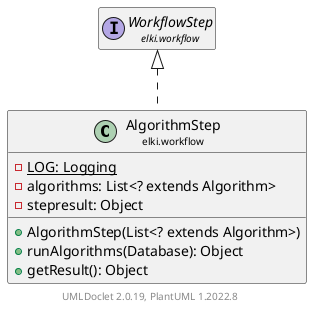 @startuml
    remove .*\.(Instance|Par|Parameterizer|Factory)$
    set namespaceSeparator none
    hide empty fields
    hide empty methods

    class "<size:14>AlgorithmStep\n<size:10>elki.workflow" as elki.workflow.AlgorithmStep [[AlgorithmStep.html]] {
        {static} -LOG: Logging
        -algorithms: List<? extends Algorithm>
        -stepresult: Object
        +AlgorithmStep(List<? extends Algorithm>)
        +runAlgorithms(Database): Object
        +getResult(): Object
    }

    interface "<size:14>WorkflowStep\n<size:10>elki.workflow" as elki.workflow.WorkflowStep [[WorkflowStep.html]]
    class "<size:14>AlgorithmStep.Par\n<size:10>elki.workflow" as elki.workflow.AlgorithmStep.Par [[AlgorithmStep.Par.html]]

    elki.workflow.WorkflowStep <|.. elki.workflow.AlgorithmStep
    elki.workflow.AlgorithmStep +-- elki.workflow.AlgorithmStep.Par

    center footer UMLDoclet 2.0.19, PlantUML 1.2022.8
@enduml
